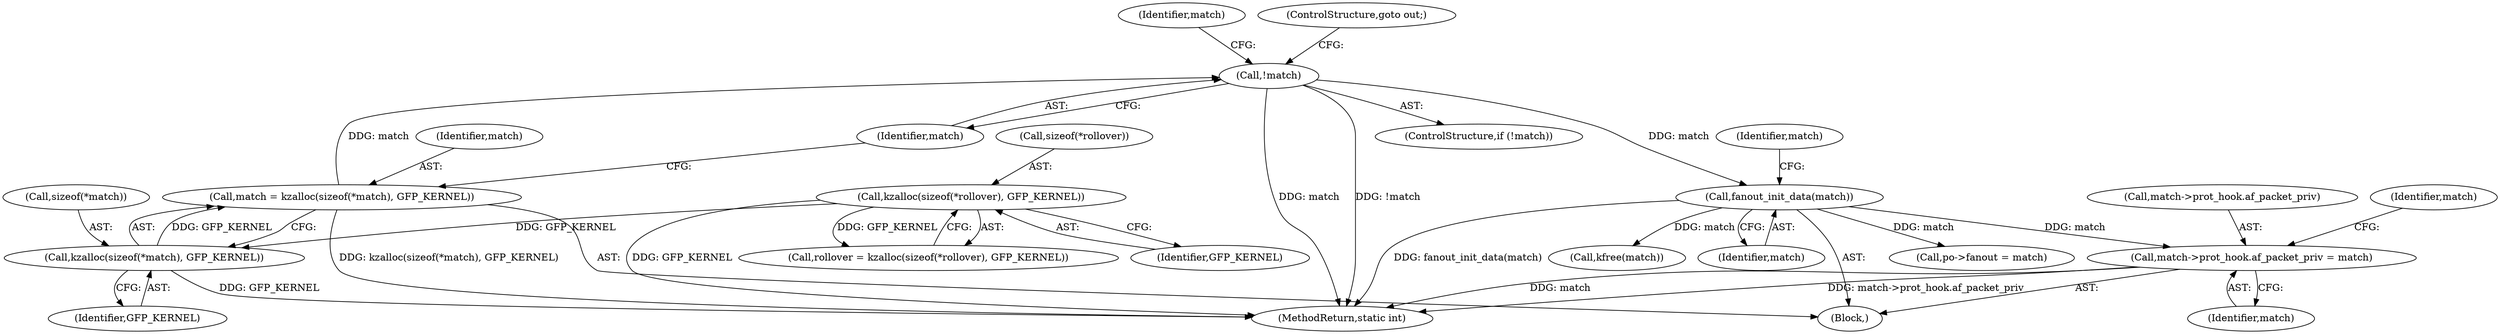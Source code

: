 digraph "0_linux_008ba2a13f2d04c947adc536d19debb8fe66f110@pointer" {
"1000370" [label="(Call,match->prot_hook.af_packet_priv = match)"];
"1000339" [label="(Call,fanout_init_data(match))"];
"1000298" [label="(Call,!match)"];
"1000290" [label="(Call,match = kzalloc(sizeof(*match), GFP_KERNEL))"];
"1000292" [label="(Call,kzalloc(sizeof(*match), GFP_KERNEL))"];
"1000180" [label="(Call,kzalloc(sizeof(*rollover), GFP_KERNEL))"];
"1000298" [label="(Call,!match)"];
"1000285" [label="(Block,)"];
"1000296" [label="(Identifier,GFP_KERNEL)"];
"1000453" [label="(Call,po->fanout = match)"];
"1000496" [label="(Call,kfree(match))"];
"1000340" [label="(Identifier,match)"];
"1000376" [label="(Identifier,match)"];
"1000181" [label="(Call,sizeof(*rollover))"];
"1000339" [label="(Call,fanout_init_data(match))"];
"1000299" [label="(Identifier,match)"];
"1000304" [label="(Identifier,match)"];
"1000290" [label="(Call,match = kzalloc(sizeof(*match), GFP_KERNEL))"];
"1000516" [label="(MethodReturn,static int)"];
"1000371" [label="(Call,match->prot_hook.af_packet_priv)"];
"1000292" [label="(Call,kzalloc(sizeof(*match), GFP_KERNEL))"];
"1000180" [label="(Call,kzalloc(sizeof(*rollover), GFP_KERNEL))"];
"1000297" [label="(ControlStructure,if (!match))"];
"1000178" [label="(Call,rollover = kzalloc(sizeof(*rollover), GFP_KERNEL))"];
"1000291" [label="(Identifier,match)"];
"1000293" [label="(Call,sizeof(*match))"];
"1000300" [label="(ControlStructure,goto out;)"];
"1000344" [label="(Identifier,match)"];
"1000380" [label="(Identifier,match)"];
"1000370" [label="(Call,match->prot_hook.af_packet_priv = match)"];
"1000184" [label="(Identifier,GFP_KERNEL)"];
"1000370" -> "1000285"  [label="AST: "];
"1000370" -> "1000376"  [label="CFG: "];
"1000371" -> "1000370"  [label="AST: "];
"1000376" -> "1000370"  [label="AST: "];
"1000380" -> "1000370"  [label="CFG: "];
"1000370" -> "1000516"  [label="DDG: match"];
"1000370" -> "1000516"  [label="DDG: match->prot_hook.af_packet_priv"];
"1000339" -> "1000370"  [label="DDG: match"];
"1000339" -> "1000285"  [label="AST: "];
"1000339" -> "1000340"  [label="CFG: "];
"1000340" -> "1000339"  [label="AST: "];
"1000344" -> "1000339"  [label="CFG: "];
"1000339" -> "1000516"  [label="DDG: fanout_init_data(match)"];
"1000298" -> "1000339"  [label="DDG: match"];
"1000339" -> "1000453"  [label="DDG: match"];
"1000339" -> "1000496"  [label="DDG: match"];
"1000298" -> "1000297"  [label="AST: "];
"1000298" -> "1000299"  [label="CFG: "];
"1000299" -> "1000298"  [label="AST: "];
"1000300" -> "1000298"  [label="CFG: "];
"1000304" -> "1000298"  [label="CFG: "];
"1000298" -> "1000516"  [label="DDG: !match"];
"1000298" -> "1000516"  [label="DDG: match"];
"1000290" -> "1000298"  [label="DDG: match"];
"1000290" -> "1000285"  [label="AST: "];
"1000290" -> "1000292"  [label="CFG: "];
"1000291" -> "1000290"  [label="AST: "];
"1000292" -> "1000290"  [label="AST: "];
"1000299" -> "1000290"  [label="CFG: "];
"1000290" -> "1000516"  [label="DDG: kzalloc(sizeof(*match), GFP_KERNEL)"];
"1000292" -> "1000290"  [label="DDG: GFP_KERNEL"];
"1000292" -> "1000296"  [label="CFG: "];
"1000293" -> "1000292"  [label="AST: "];
"1000296" -> "1000292"  [label="AST: "];
"1000292" -> "1000516"  [label="DDG: GFP_KERNEL"];
"1000180" -> "1000292"  [label="DDG: GFP_KERNEL"];
"1000180" -> "1000178"  [label="AST: "];
"1000180" -> "1000184"  [label="CFG: "];
"1000181" -> "1000180"  [label="AST: "];
"1000184" -> "1000180"  [label="AST: "];
"1000178" -> "1000180"  [label="CFG: "];
"1000180" -> "1000516"  [label="DDG: GFP_KERNEL"];
"1000180" -> "1000178"  [label="DDG: GFP_KERNEL"];
}
